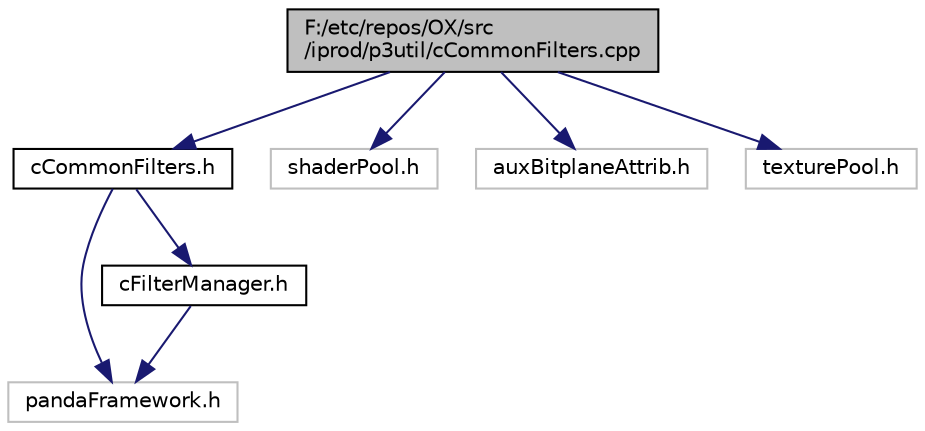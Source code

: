 digraph "F:/etc/repos/OX/src/iprod/p3util/cCommonFilters.cpp"
{
  edge [fontname="Helvetica",fontsize="10",labelfontname="Helvetica",labelfontsize="10"];
  node [fontname="Helvetica",fontsize="10",shape=record];
  Node1 [label="F:/etc/repos/OX/src\l/iprod/p3util/cCommonFilters.cpp",height=0.2,width=0.4,color="black", fillcolor="grey75", style="filled" fontcolor="black"];
  Node1 -> Node2 [color="midnightblue",fontsize="10",style="solid",fontname="Helvetica"];
  Node2 [label="cCommonFilters.h",height=0.2,width=0.4,color="black", fillcolor="white", style="filled",URL="$c_common_filters_8h.html"];
  Node2 -> Node3 [color="midnightblue",fontsize="10",style="solid",fontname="Helvetica"];
  Node3 [label="pandaFramework.h",height=0.2,width=0.4,color="grey75", fillcolor="white", style="filled"];
  Node2 -> Node4 [color="midnightblue",fontsize="10",style="solid",fontname="Helvetica"];
  Node4 [label="cFilterManager.h",height=0.2,width=0.4,color="black", fillcolor="white", style="filled",URL="$c_filter_manager_8h.html"];
  Node4 -> Node3 [color="midnightblue",fontsize="10",style="solid",fontname="Helvetica"];
  Node1 -> Node5 [color="midnightblue",fontsize="10",style="solid",fontname="Helvetica"];
  Node5 [label="shaderPool.h",height=0.2,width=0.4,color="grey75", fillcolor="white", style="filled"];
  Node1 -> Node6 [color="midnightblue",fontsize="10",style="solid",fontname="Helvetica"];
  Node6 [label="auxBitplaneAttrib.h",height=0.2,width=0.4,color="grey75", fillcolor="white", style="filled"];
  Node1 -> Node7 [color="midnightblue",fontsize="10",style="solid",fontname="Helvetica"];
  Node7 [label="texturePool.h",height=0.2,width=0.4,color="grey75", fillcolor="white", style="filled"];
}
